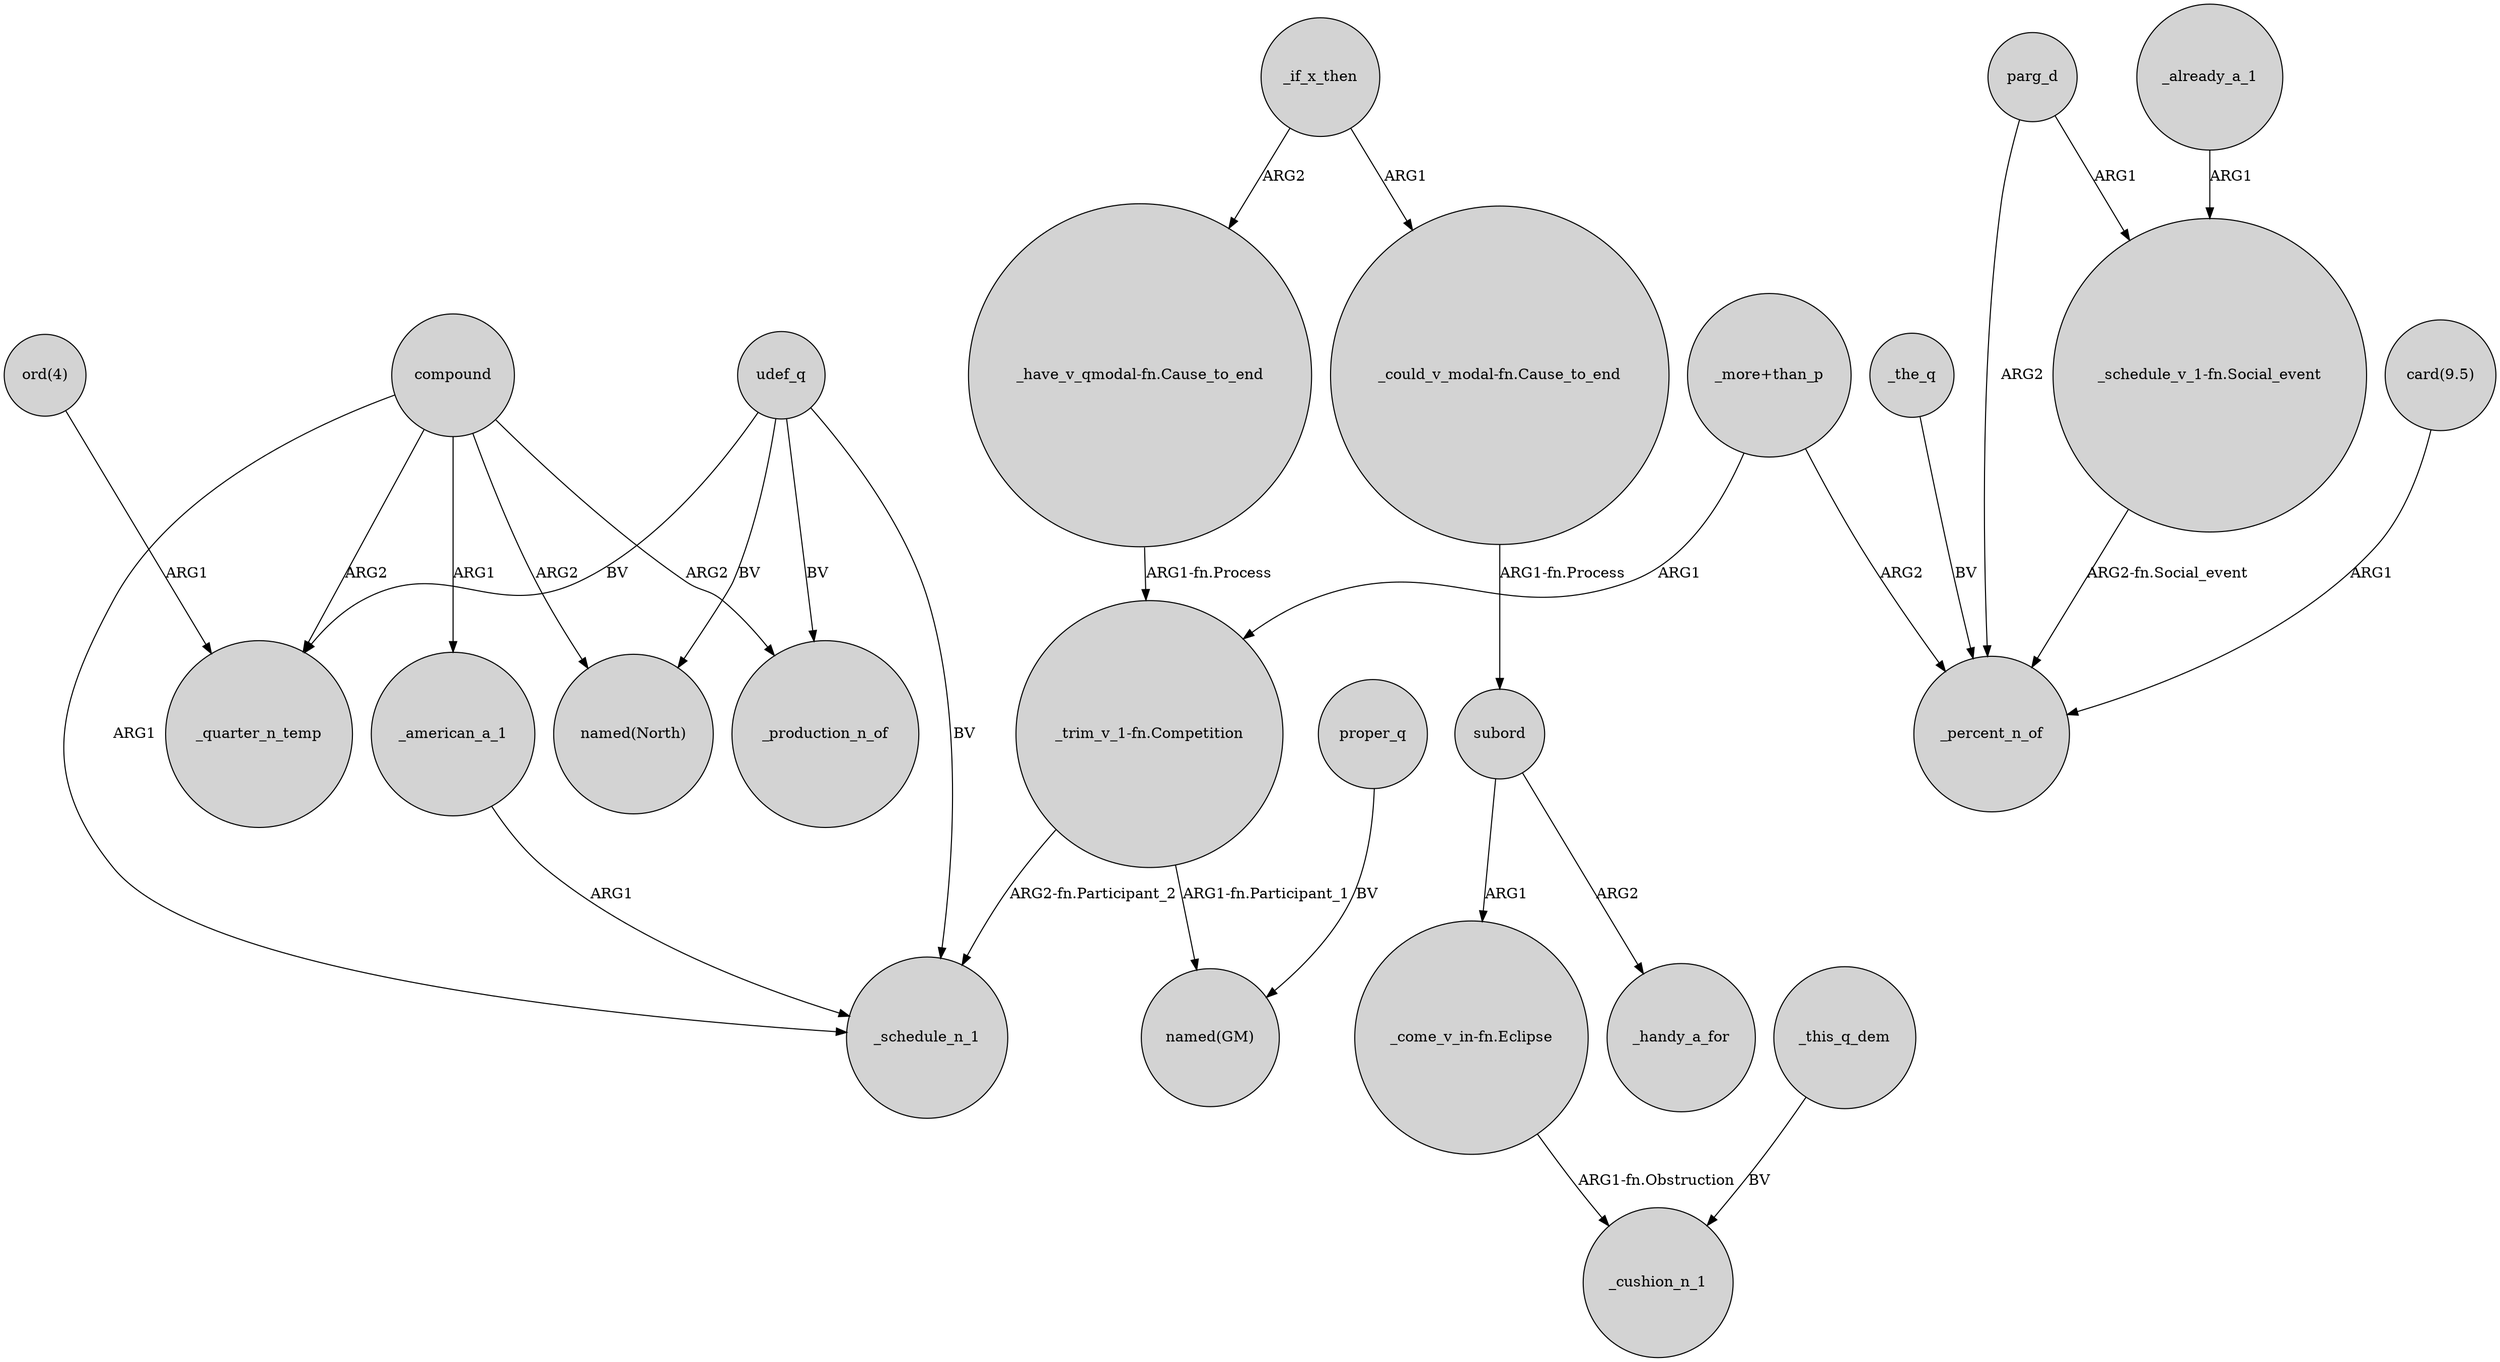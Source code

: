 digraph {
	node [shape=circle style=filled]
	"_have_v_qmodal-fn.Cause_to_end" -> "_trim_v_1-fn.Competition" [label="ARG1-fn.Process"]
	proper_q -> "named(GM)" [label=BV]
	_the_q -> _percent_n_of [label=BV]
	compound -> _production_n_of [label=ARG2]
	_this_q_dem -> _cushion_n_1 [label=BV]
	_if_x_then -> "_could_v_modal-fn.Cause_to_end" [label=ARG1]
	"_more+than_p" -> "_trim_v_1-fn.Competition" [label=ARG1]
	udef_q -> "named(North)" [label=BV]
	"_trim_v_1-fn.Competition" -> _schedule_n_1 [label="ARG2-fn.Participant_2"]
	subord -> "_come_v_in-fn.Eclipse" [label=ARG1]
	compound -> _quarter_n_temp [label=ARG2]
	"_schedule_v_1-fn.Social_event" -> _percent_n_of [label="ARG2-fn.Social_event"]
	parg_d -> "_schedule_v_1-fn.Social_event" [label=ARG1]
	"card(9.5)" -> _percent_n_of [label=ARG1]
	"_could_v_modal-fn.Cause_to_end" -> subord [label="ARG1-fn.Process"]
	subord -> _handy_a_for [label=ARG2]
	_if_x_then -> "_have_v_qmodal-fn.Cause_to_end" [label=ARG2]
	parg_d -> _percent_n_of [label=ARG2]
	"_come_v_in-fn.Eclipse" -> _cushion_n_1 [label="ARG1-fn.Obstruction"]
	"_trim_v_1-fn.Competition" -> "named(GM)" [label="ARG1-fn.Participant_1"]
	"ord(4)" -> _quarter_n_temp [label=ARG1]
	compound -> _american_a_1 [label=ARG1]
	udef_q -> _quarter_n_temp [label=BV]
	_american_a_1 -> _schedule_n_1 [label=ARG1]
	compound -> "named(North)" [label=ARG2]
	_already_a_1 -> "_schedule_v_1-fn.Social_event" [label=ARG1]
	"_more+than_p" -> _percent_n_of [label=ARG2]
	compound -> _schedule_n_1 [label=ARG1]
	udef_q -> _production_n_of [label=BV]
	udef_q -> _schedule_n_1 [label=BV]
}
